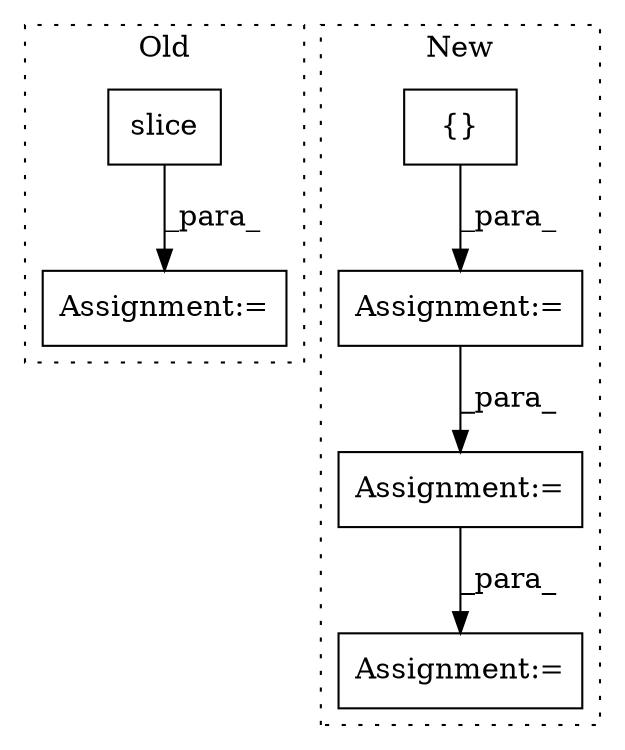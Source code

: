 digraph G {
subgraph cluster0 {
1 [label="slice" a="32" s="1179,1189" l="6,1" shape="box"];
5 [label="Assignment:=" a="7" s="1097" l="1" shape="box"];
label = "Old";
style="dotted";
}
subgraph cluster1 {
2 [label="{}" a="4" s="755,757" l="1,1" shape="box"];
3 [label="Assignment:=" a="7" s="1102" l="2" shape="box"];
4 [label="Assignment:=" a="7" s="1164" l="1" shape="box"];
6 [label="Assignment:=" a="7" s="951" l="1" shape="box"];
label = "New";
style="dotted";
}
1 -> 5 [label="_para_"];
2 -> 6 [label="_para_"];
3 -> 4 [label="_para_"];
6 -> 3 [label="_para_"];
}